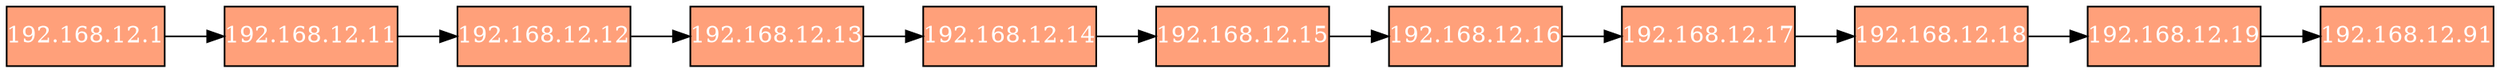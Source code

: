 digraph g{
rankdir=LR;
node [margin=0 shape=box fillcolor=lightsalmon fontcolor=white style=filled];
0[label="192.168.12.1"];
1[label="192.168.12.11"];
2[label="192.168.12.12"];
3[label="192.168.12.13"];
4[label="192.168.12.14"];
5[label="192.168.12.15"];
6[label="192.168.12.16"];
7[label="192.168.12.17"];
8[label="192.168.12.18"];
9[label="192.168.12.19"];
10[label="192.168.12.91"];
0->1;
1->2;
2->3;
3->4;
4->5;
5->6;
6->7;
7->8;
8->9;
9->10;
}
